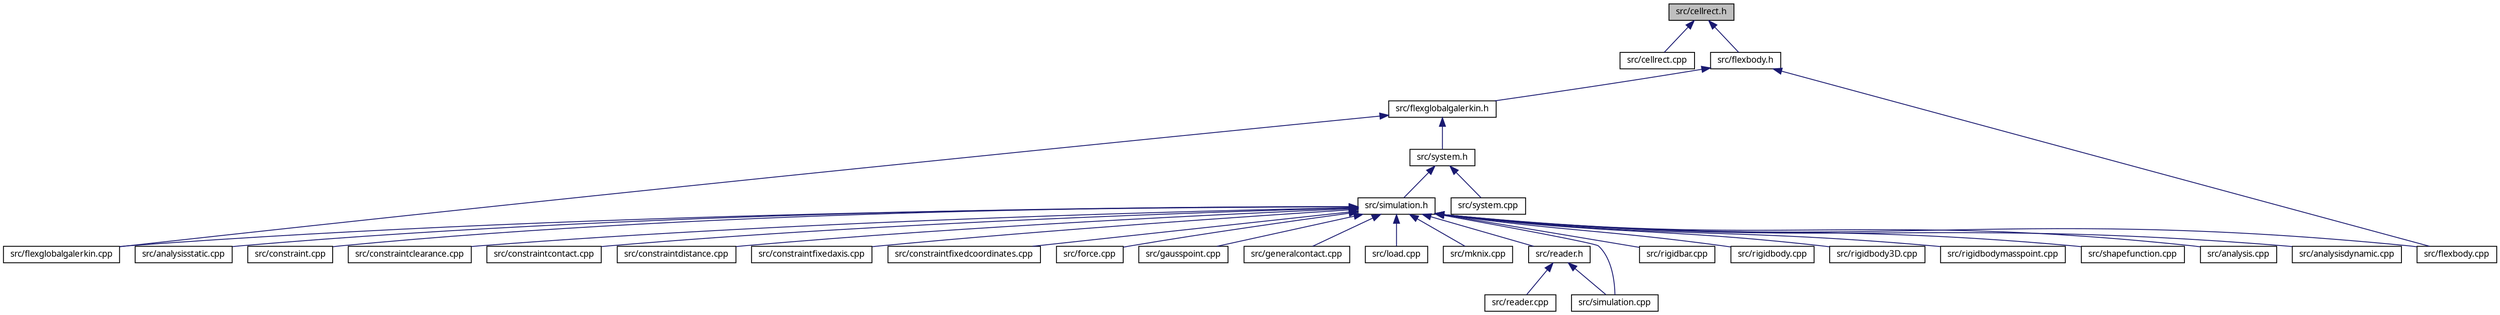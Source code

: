 digraph G
{
  edge [fontname="FreeSans.ttf",fontsize=10,labelfontname="FreeSans.ttf",labelfontsize=10];
  node [fontname="FreeSans.ttf",fontsize=10,shape=record];
  Node1 [label="src/cellrect.h",height=0.2,width=0.4,color="black", fillcolor="grey75", style="filled" fontcolor="black"];
  Node1 -> Node2 [dir=back,color="midnightblue",fontsize=10,style="solid"];
  Node2 [label="src/cellrect.cpp",height=0.2,width=0.4,color="black", fillcolor="white", style="filled",URL="$cellrect_8cpp-source.html"];
  Node1 -> Node3 [dir=back,color="midnightblue",fontsize=10,style="solid"];
  Node3 [label="src/flexbody.h",height=0.2,width=0.4,color="black", fillcolor="white", style="filled",URL="$flexbody_8h-source.html"];
  Node3 -> Node4 [dir=back,color="midnightblue",fontsize=10,style="solid"];
  Node4 [label="src/flexglobalgalerkin.h",height=0.2,width=0.4,color="black", fillcolor="white", style="filled",URL="$flexglobalgalerkin_8h-source.html"];
  Node4 -> Node5 [dir=back,color="midnightblue",fontsize=10,style="solid"];
  Node5 [label="src/system.h",height=0.2,width=0.4,color="black", fillcolor="white", style="filled",URL="$system_8h-source.html"];
  Node5 -> Node6 [dir=back,color="midnightblue",fontsize=10,style="solid"];
  Node6 [label="src/simulation.h",height=0.2,width=0.4,color="black", fillcolor="white", style="filled",URL="$simulation_8h-source.html"];
  Node6 -> Node7 [dir=back,color="midnightblue",fontsize=10,style="solid"];
  Node7 [label="src/analysis.cpp",height=0.2,width=0.4,color="black", fillcolor="white", style="filled",URL="$analysis_8cpp-source.html"];
  Node6 -> Node8 [dir=back,color="midnightblue",fontsize=10,style="solid"];
  Node8 [label="src/analysisdynamic.cpp",height=0.2,width=0.4,color="black", fillcolor="white", style="filled",URL="$analysisdynamic_8cpp-source.html"];
  Node6 -> Node9 [dir=back,color="midnightblue",fontsize=10,style="solid"];
  Node9 [label="src/analysisstatic.cpp",height=0.2,width=0.4,color="black", fillcolor="white", style="filled",URL="$analysisstatic_8cpp-source.html"];
  Node6 -> Node10 [dir=back,color="midnightblue",fontsize=10,style="solid"];
  Node10 [label="src/constraint.cpp",height=0.2,width=0.4,color="black", fillcolor="white", style="filled",URL="$constraint_8cpp-source.html"];
  Node6 -> Node11 [dir=back,color="midnightblue",fontsize=10,style="solid"];
  Node11 [label="src/constraintclearance.cpp",height=0.2,width=0.4,color="black", fillcolor="white", style="filled",URL="$constraintclearance_8cpp-source.html"];
  Node6 -> Node12 [dir=back,color="midnightblue",fontsize=10,style="solid"];
  Node12 [label="src/constraintcontact.cpp",height=0.2,width=0.4,color="black", fillcolor="white", style="filled",URL="$constraintcontact_8cpp-source.html"];
  Node6 -> Node13 [dir=back,color="midnightblue",fontsize=10,style="solid"];
  Node13 [label="src/constraintdistance.cpp",height=0.2,width=0.4,color="black", fillcolor="white", style="filled",URL="$constraintdistance_8cpp-source.html"];
  Node6 -> Node14 [dir=back,color="midnightblue",fontsize=10,style="solid"];
  Node14 [label="src/constraintfixedaxis.cpp",height=0.2,width=0.4,color="black", fillcolor="white", style="filled",URL="$constraintfixedaxis_8cpp-source.html"];
  Node6 -> Node15 [dir=back,color="midnightblue",fontsize=10,style="solid"];
  Node15 [label="src/constraintfixedcoordinates.cpp",height=0.2,width=0.4,color="black", fillcolor="white", style="filled",URL="$constraintfixedcoordinates_8cpp-source.html"];
  Node6 -> Node16 [dir=back,color="midnightblue",fontsize=10,style="solid"];
  Node16 [label="src/flexbody.cpp",height=0.2,width=0.4,color="black", fillcolor="white", style="filled",URL="$flexbody_8cpp-source.html"];
  Node6 -> Node17 [dir=back,color="midnightblue",fontsize=10,style="solid"];
  Node17 [label="src/flexglobalgalerkin.cpp",height=0.2,width=0.4,color="black", fillcolor="white", style="filled",URL="$flexglobalgalerkin_8cpp-source.html"];
  Node6 -> Node18 [dir=back,color="midnightblue",fontsize=10,style="solid"];
  Node18 [label="src/force.cpp",height=0.2,width=0.4,color="black", fillcolor="white", style="filled",URL="$force_8cpp-source.html"];
  Node6 -> Node19 [dir=back,color="midnightblue",fontsize=10,style="solid"];
  Node19 [label="src/gausspoint.cpp",height=0.2,width=0.4,color="black", fillcolor="white", style="filled",URL="$gausspoint_8cpp-source.html"];
  Node6 -> Node20 [dir=back,color="midnightblue",fontsize=10,style="solid"];
  Node20 [label="src/generalcontact.cpp",height=0.2,width=0.4,color="black", fillcolor="white", style="filled",URL="$generalcontact_8cpp-source.html"];
  Node6 -> Node21 [dir=back,color="midnightblue",fontsize=10,style="solid"];
  Node21 [label="src/load.cpp",height=0.2,width=0.4,color="black", fillcolor="white", style="filled",URL="$load_8cpp-source.html"];
  Node6 -> Node22 [dir=back,color="midnightblue",fontsize=10,style="solid"];
  Node22 [label="src/mknix.cpp",height=0.2,width=0.4,color="black", fillcolor="white", style="filled",URL="$mknix_8cpp-source.html"];
  Node6 -> Node23 [dir=back,color="midnightblue",fontsize=10,style="solid"];
  Node23 [label="src/reader.h",height=0.2,width=0.4,color="black", fillcolor="white", style="filled",URL="$reader_8h-source.html"];
  Node23 -> Node24 [dir=back,color="midnightblue",fontsize=10,style="solid"];
  Node24 [label="src/reader.cpp",height=0.2,width=0.4,color="black", fillcolor="white", style="filled",URL="$reader_8cpp-source.html"];
  Node23 -> Node25 [dir=back,color="midnightblue",fontsize=10,style="solid"];
  Node25 [label="src/simulation.cpp",height=0.2,width=0.4,color="black", fillcolor="white", style="filled",URL="$simulation_8cpp-source.html"];
  Node6 -> Node26 [dir=back,color="midnightblue",fontsize=10,style="solid"];
  Node26 [label="src/rigidbar.cpp",height=0.2,width=0.4,color="black", fillcolor="white", style="filled",URL="$rigidbar_8cpp-source.html"];
  Node6 -> Node27 [dir=back,color="midnightblue",fontsize=10,style="solid"];
  Node27 [label="src/rigidbody.cpp",height=0.2,width=0.4,color="black", fillcolor="white", style="filled",URL="$rigidbody_8cpp-source.html"];
  Node6 -> Node28 [dir=back,color="midnightblue",fontsize=10,style="solid"];
  Node28 [label="src/rigidbody3D.cpp",height=0.2,width=0.4,color="black", fillcolor="white", style="filled",URL="$rigidbody3D_8cpp-source.html"];
  Node6 -> Node29 [dir=back,color="midnightblue",fontsize=10,style="solid"];
  Node29 [label="src/rigidbodymasspoint.cpp",height=0.2,width=0.4,color="black", fillcolor="white", style="filled",URL="$rigidbodymasspoint_8cpp-source.html"];
  Node6 -> Node30 [dir=back,color="midnightblue",fontsize=10,style="solid"];
  Node30 [label="src/shapefunction.cpp",height=0.2,width=0.4,color="black", fillcolor="white", style="filled",URL="$shapefunction_8cpp-source.html"];
  Node6 -> Node25 [dir=back,color="midnightblue",fontsize=10,style="solid"];
  Node5 -> Node31 [dir=back,color="midnightblue",fontsize=10,style="solid"];
  Node31 [label="src/system.cpp",height=0.2,width=0.4,color="black", fillcolor="white", style="filled",URL="$system_8cpp-source.html"];
  Node4 -> Node17 [dir=back,color="midnightblue",fontsize=10,style="solid"];
  Node3 -> Node16 [dir=back,color="midnightblue",fontsize=10,style="solid"];
}
